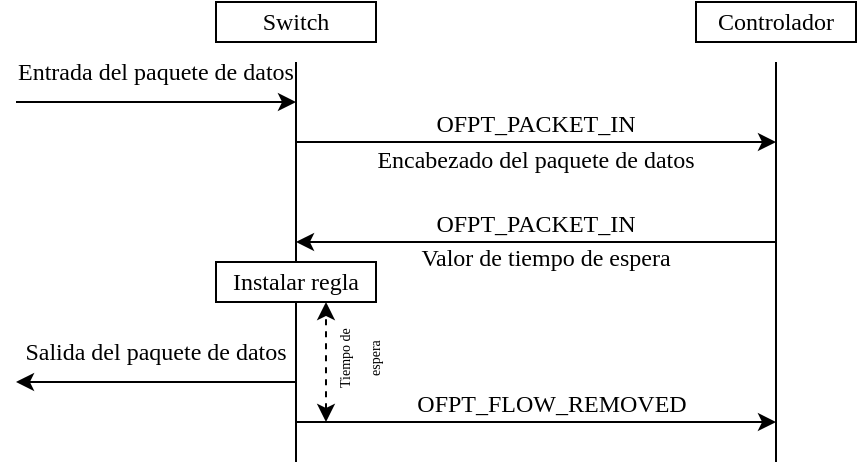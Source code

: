 <mxfile version="22.0.2" type="device">
  <diagram name="Página-1" id="1PYQPaTyeUUl35T0LZON">
    <mxGraphModel dx="1036" dy="606" grid="1" gridSize="10" guides="1" tooltips="1" connect="1" arrows="1" fold="1" page="1" pageScale="1" pageWidth="827" pageHeight="1169" math="0" shadow="0">
      <root>
        <mxCell id="0" />
        <mxCell id="1" parent="0" />
        <mxCell id="7Usdv9lSliRvfIe5vu7r-1" value="" style="endArrow=none;html=1;rounded=0;" edge="1" parent="1">
          <mxGeometry width="50" height="50" relative="1" as="geometry">
            <mxPoint x="240" y="160" as="sourcePoint" />
            <mxPoint x="240" y="360" as="targetPoint" />
          </mxGeometry>
        </mxCell>
        <mxCell id="7Usdv9lSliRvfIe5vu7r-2" value="" style="endArrow=none;html=1;rounded=0;" edge="1" parent="1">
          <mxGeometry width="50" height="50" relative="1" as="geometry">
            <mxPoint x="480" y="160" as="sourcePoint" />
            <mxPoint x="480" y="360" as="targetPoint" />
          </mxGeometry>
        </mxCell>
        <mxCell id="7Usdv9lSliRvfIe5vu7r-3" value="" style="endArrow=classic;html=1;rounded=0;" edge="1" parent="1">
          <mxGeometry width="50" height="50" relative="1" as="geometry">
            <mxPoint x="100" y="180" as="sourcePoint" />
            <mxPoint x="240" y="180" as="targetPoint" />
          </mxGeometry>
        </mxCell>
        <mxCell id="7Usdv9lSliRvfIe5vu7r-4" value="" style="endArrow=classic;html=1;rounded=0;" edge="1" parent="1">
          <mxGeometry width="50" height="50" relative="1" as="geometry">
            <mxPoint x="240" y="200" as="sourcePoint" />
            <mxPoint x="480" y="200" as="targetPoint" />
          </mxGeometry>
        </mxCell>
        <mxCell id="7Usdv9lSliRvfIe5vu7r-5" value="" style="endArrow=classic;html=1;rounded=0;" edge="1" parent="1">
          <mxGeometry width="50" height="50" relative="1" as="geometry">
            <mxPoint x="480" y="250" as="sourcePoint" />
            <mxPoint x="240" y="250" as="targetPoint" />
          </mxGeometry>
        </mxCell>
        <mxCell id="7Usdv9lSliRvfIe5vu7r-6" value="" style="endArrow=classic;html=1;rounded=0;" edge="1" parent="1">
          <mxGeometry width="50" height="50" relative="1" as="geometry">
            <mxPoint x="240" y="340" as="sourcePoint" />
            <mxPoint x="480" y="340" as="targetPoint" />
          </mxGeometry>
        </mxCell>
        <mxCell id="7Usdv9lSliRvfIe5vu7r-7" value="" style="endArrow=classic;startArrow=classic;html=1;rounded=0;dashed=1;" edge="1" parent="1">
          <mxGeometry width="50" height="50" relative="1" as="geometry">
            <mxPoint x="255" y="340" as="sourcePoint" />
            <mxPoint x="255" y="280" as="targetPoint" />
          </mxGeometry>
        </mxCell>
        <mxCell id="7Usdv9lSliRvfIe5vu7r-8" value="&lt;font face=&quot;Times New Roman&quot;&gt;Switch&lt;/font&gt;" style="rounded=0;whiteSpace=wrap;html=1;" vertex="1" parent="1">
          <mxGeometry x="200" y="130" width="80" height="20" as="geometry" />
        </mxCell>
        <mxCell id="7Usdv9lSliRvfIe5vu7r-9" value="&lt;font face=&quot;Times New Roman&quot;&gt;Controlador&lt;/font&gt;" style="rounded=0;whiteSpace=wrap;html=1;" vertex="1" parent="1">
          <mxGeometry x="440" y="130" width="80" height="20" as="geometry" />
        </mxCell>
        <mxCell id="7Usdv9lSliRvfIe5vu7r-10" value="&lt;font face=&quot;Times New Roman&quot;&gt;Entrada del paquete de datos&lt;/font&gt;" style="text;html=1;strokeColor=none;fillColor=none;align=center;verticalAlign=middle;whiteSpace=wrap;rounded=0;" vertex="1" parent="1">
          <mxGeometry x="100" y="150" width="140" height="30" as="geometry" />
        </mxCell>
        <mxCell id="7Usdv9lSliRvfIe5vu7r-11" value="" style="endArrow=classic;html=1;rounded=0;" edge="1" parent="1">
          <mxGeometry width="50" height="50" relative="1" as="geometry">
            <mxPoint x="240" y="320" as="sourcePoint" />
            <mxPoint x="100" y="320" as="targetPoint" />
          </mxGeometry>
        </mxCell>
        <mxCell id="7Usdv9lSliRvfIe5vu7r-12" value="&lt;font face=&quot;Times New Roman&quot;&gt;Salida del paquete de datos&lt;/font&gt;" style="text;html=1;strokeColor=none;fillColor=none;align=center;verticalAlign=middle;whiteSpace=wrap;rounded=0;" vertex="1" parent="1">
          <mxGeometry x="100" y="290" width="140" height="30" as="geometry" />
        </mxCell>
        <mxCell id="7Usdv9lSliRvfIe5vu7r-13" value="&lt;font face=&quot;Times New Roman&quot;&gt;Instalar regla&lt;/font&gt;" style="rounded=0;whiteSpace=wrap;html=1;" vertex="1" parent="1">
          <mxGeometry x="200" y="260" width="80" height="20" as="geometry" />
        </mxCell>
        <mxCell id="7Usdv9lSliRvfIe5vu7r-14" value="&lt;font face=&quot;Times New Roman&quot;&gt;OFPT_PACKET_IN&lt;/font&gt;" style="text;html=1;strokeColor=none;fillColor=none;align=center;verticalAlign=middle;whiteSpace=wrap;rounded=0;" vertex="1" parent="1">
          <mxGeometry x="280" y="176" width="160" height="30" as="geometry" />
        </mxCell>
        <mxCell id="7Usdv9lSliRvfIe5vu7r-15" value="&lt;font face=&quot;Times New Roman&quot;&gt;Encabezado del paquete de datos&lt;/font&gt;" style="text;html=1;strokeColor=none;fillColor=none;align=center;verticalAlign=middle;whiteSpace=wrap;rounded=0;" vertex="1" parent="1">
          <mxGeometry x="275" y="194" width="170" height="30" as="geometry" />
        </mxCell>
        <mxCell id="7Usdv9lSliRvfIe5vu7r-16" value="&lt;font face=&quot;Times New Roman&quot;&gt;OFPT_PACKET_IN&lt;/font&gt;" style="text;html=1;strokeColor=none;fillColor=none;align=center;verticalAlign=middle;whiteSpace=wrap;rounded=0;" vertex="1" parent="1">
          <mxGeometry x="280" y="226" width="160" height="30" as="geometry" />
        </mxCell>
        <mxCell id="7Usdv9lSliRvfIe5vu7r-18" value="&lt;font face=&quot;Times New Roman&quot;&gt;Valor de tiempo de espera&lt;/font&gt;" style="text;html=1;strokeColor=none;fillColor=none;align=center;verticalAlign=middle;whiteSpace=wrap;rounded=0;" vertex="1" parent="1">
          <mxGeometry x="280" y="243" width="170" height="30" as="geometry" />
        </mxCell>
        <mxCell id="7Usdv9lSliRvfIe5vu7r-19" value="&lt;font face=&quot;Times New Roman&quot;&gt;OFPT_FLOW_REMOVED&lt;/font&gt;" style="text;html=1;strokeColor=none;fillColor=none;align=center;verticalAlign=middle;whiteSpace=wrap;rounded=0;" vertex="1" parent="1">
          <mxGeometry x="288" y="316" width="160" height="30" as="geometry" />
        </mxCell>
        <mxCell id="7Usdv9lSliRvfIe5vu7r-21" value="&lt;font style=&quot;font-size: 7px;&quot; face=&quot;Times New Roman&quot;&gt;Tiempo de espera&lt;/font&gt;" style="text;html=1;strokeColor=none;fillColor=none;align=center;verticalAlign=middle;whiteSpace=wrap;rounded=0;rotation=-90;" vertex="1" parent="1">
          <mxGeometry x="250" y="290" width="40" height="36.09" as="geometry" />
        </mxCell>
      </root>
    </mxGraphModel>
  </diagram>
</mxfile>
